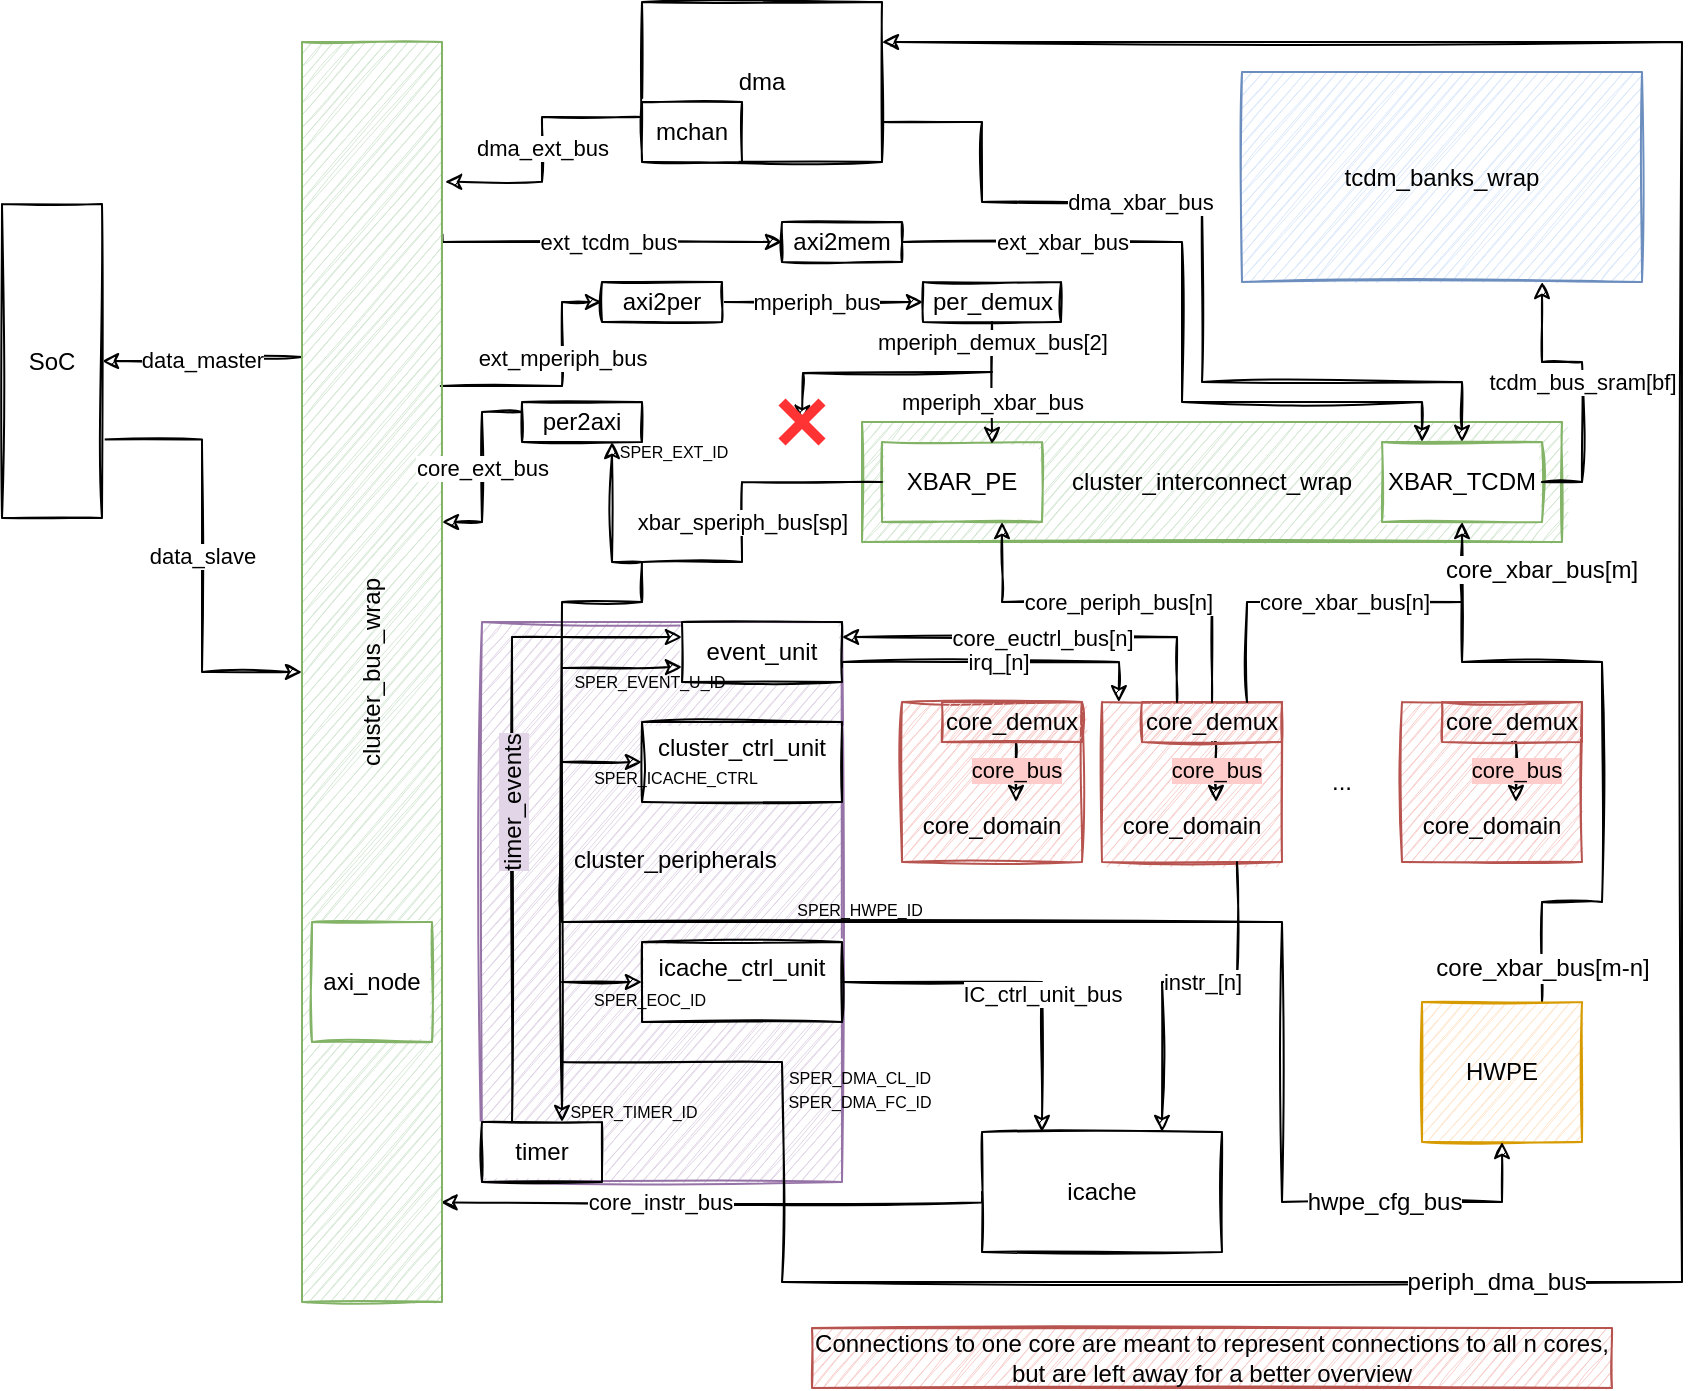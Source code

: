 <mxfile version="14.1.5" type="device"><diagram id="Hkno29k6R8388vxU7WKi" name="Page-1"><mxGraphModel dx="932" dy="666" grid="1" gridSize="10" guides="1" tooltips="1" connect="1" arrows="1" fold="1" page="1" pageScale="1" pageWidth="850" pageHeight="1100" math="0" shadow="0"><root><mxCell id="0"/><mxCell id="1" parent="0"/><mxCell id="uX0mk3UcGzaYb9XueRiR-102" value="" style="group;sketch=1;sketchStyle=rough;" parent="1" vertex="1" connectable="0"><mxGeometry x="430" y="370" width="350" height="60" as="geometry"/></mxCell><mxCell id="uX0mk3UcGzaYb9XueRiR-3" value="cluster_interconnect_wrap" style="rounded=0;whiteSpace=wrap;html=1;fillColor=#d5e8d4;strokeColor=#82b366;sketch=1;sketchStyle=rough;" parent="uX0mk3UcGzaYb9XueRiR-102" vertex="1"><mxGeometry width="350" height="60" as="geometry"/></mxCell><mxCell id="uX0mk3UcGzaYb9XueRiR-13" value="XBAR_TCDM" style="rounded=0;whiteSpace=wrap;html=1;strokeColor=#82b366;sketch=1;sketchStyle=rough;" parent="uX0mk3UcGzaYb9XueRiR-102" vertex="1"><mxGeometry x="260" y="10" width="80" height="40" as="geometry"/></mxCell><mxCell id="uX0mk3UcGzaYb9XueRiR-14" value="XBAR_PE" style="rounded=0;whiteSpace=wrap;html=1;strokeColor=#82b366;sketch=1;sketchStyle=rough;" parent="uX0mk3UcGzaYb9XueRiR-102" vertex="1"><mxGeometry x="10" y="10" width="80" height="40" as="geometry"/></mxCell><mxCell id="uX0mk3UcGzaYb9XueRiR-1" value="tcdm_banks_wrap" style="rounded=0;whiteSpace=wrap;html=1;fillColor=#dae8fc;strokeColor=#6c8ebf;sketch=1;sketchStyle=rough;" parent="1" vertex="1"><mxGeometry x="620" y="195" width="200" height="105" as="geometry"/></mxCell><mxCell id="uX0mk3UcGzaYb9XueRiR-95" value="core_xbar_bus[m-n]" style="edgeStyle=orthogonalEdgeStyle;rounded=0;orthogonalLoop=1;jettySize=auto;html=1;exitX=0.75;exitY=0;exitDx=0;exitDy=0;labelBackgroundColor=#FFFFFF;startArrow=none;startFill=0;endArrow=none;endFill=0;strokeColor=#000000;fontSize=12;sketch=1;sketchStyle=rough;" parent="1" source="uX0mk3UcGzaYb9XueRiR-4" target="uX0mk3UcGzaYb9XueRiR-103" edge="1"><mxGeometry x="-0.897" relative="1" as="geometry"><mxPoint x="730" y="460" as="targetPoint"/><Array as="points"><mxPoint x="770" y="610"/><mxPoint x="800" y="610"/><mxPoint x="800" y="490"/><mxPoint x="730" y="490"/></Array><mxPoint as="offset"/></mxGeometry></mxCell><mxCell id="uX0mk3UcGzaYb9XueRiR-4" value="HWPE" style="rounded=0;whiteSpace=wrap;html=1;fillColor=#ffe6cc;strokeColor=#d79b00;sketch=1;sketchStyle=rough;" parent="1" vertex="1"><mxGeometry x="710" y="660" width="80" height="70" as="geometry"/></mxCell><mxCell id="uX0mk3UcGzaYb9XueRiR-56" value="core_instr_bus" style="edgeStyle=orthogonalEdgeStyle;rounded=0;orthogonalLoop=1;jettySize=auto;html=1;exitX=0;exitY=0.5;exitDx=0;exitDy=0;entryX=0.99;entryY=0.921;entryDx=0;entryDy=0;entryPerimeter=0;labelBackgroundColor=#FFFFFF;startArrow=none;startFill=0;endArrow=classic;endFill=1;sketch=1;sketchStyle=rough;" parent="1" source="uX0mk3UcGzaYb9XueRiR-5" target="uX0mk3UcGzaYb9XueRiR-7" edge="1"><mxGeometry x="0.198" relative="1" as="geometry"><Array as="points"><mxPoint x="219" y="760"/></Array><mxPoint x="-1" as="offset"/></mxGeometry></mxCell><mxCell id="uX0mk3UcGzaYb9XueRiR-5" value="icache" style="rounded=0;whiteSpace=wrap;html=1;sketch=1;sketchStyle=rough;" parent="1" vertex="1"><mxGeometry x="490" y="725" width="120" height="60" as="geometry"/></mxCell><mxCell id="uX0mk3UcGzaYb9XueRiR-6" value="dma" style="rounded=0;whiteSpace=wrap;html=1;sketch=1;sketchStyle=rough;" parent="1" vertex="1"><mxGeometry x="320" y="160" width="120" height="80" as="geometry"/></mxCell><mxCell id="uX0mk3UcGzaYb9XueRiR-53" value="data_master" style="edgeStyle=orthogonalEdgeStyle;rounded=0;orthogonalLoop=1;jettySize=auto;html=1;exitX=0;exitY=0.25;exitDx=0;exitDy=0;entryX=1;entryY=0.5;entryDx=0;entryDy=0;labelBackgroundColor=#FFFFFF;startArrow=none;startFill=0;endArrow=classic;endFill=1;sketch=1;sketchStyle=rough;" parent="1" source="uX0mk3UcGzaYb9XueRiR-7" target="uX0mk3UcGzaYb9XueRiR-8" edge="1"><mxGeometry relative="1" as="geometry"/></mxCell><mxCell id="uX0mk3UcGzaYb9XueRiR-59" value="ext_tcdm_bus" style="edgeStyle=orthogonalEdgeStyle;rounded=0;orthogonalLoop=1;jettySize=auto;html=1;exitX=1.004;exitY=0.153;exitDx=0;exitDy=0;entryX=0;entryY=0.5;entryDx=0;entryDy=0;labelBackgroundColor=#FFFFFF;startArrow=none;startFill=0;endArrow=classic;endFill=1;exitPerimeter=0;sketch=1;sketchStyle=rough;" parent="1" source="uX0mk3UcGzaYb9XueRiR-7" target="uX0mk3UcGzaYb9XueRiR-58" edge="1"><mxGeometry relative="1" as="geometry"><Array as="points"><mxPoint x="220" y="280"/></Array></mxGeometry></mxCell><mxCell id="uX0mk3UcGzaYb9XueRiR-71" value="ext_mperiph_bus" style="edgeStyle=orthogonalEdgeStyle;rounded=0;orthogonalLoop=1;jettySize=auto;html=1;exitX=0.991;exitY=0.273;exitDx=0;exitDy=0;entryX=0;entryY=0.5;entryDx=0;entryDy=0;labelBackgroundColor=#FFFFFF;startArrow=none;startFill=0;endArrow=classic;endFill=1;exitPerimeter=0;sketch=1;sketchStyle=rough;" parent="1" source="uX0mk3UcGzaYb9XueRiR-7" target="uX0mk3UcGzaYb9XueRiR-67" edge="1"><mxGeometry x="0.225" relative="1" as="geometry"><Array as="points"><mxPoint x="280" y="352"/><mxPoint x="280" y="310"/></Array><mxPoint as="offset"/></mxGeometry></mxCell><mxCell id="uX0mk3UcGzaYb9XueRiR-7" value="cluster_bus_wrap" style="rounded=0;whiteSpace=wrap;html=1;horizontal=0;fillColor=#d5e8d4;strokeColor=#82b366;sketch=1;sketchStyle=rough;" parent="1" vertex="1"><mxGeometry x="150" y="180" width="70" height="630" as="geometry"/></mxCell><mxCell id="uX0mk3UcGzaYb9XueRiR-54" value="data_slave" style="edgeStyle=orthogonalEdgeStyle;rounded=0;orthogonalLoop=1;jettySize=auto;html=1;exitX=1;exitY=0.75;exitDx=0;exitDy=0;entryX=0;entryY=0.5;entryDx=0;entryDy=0;labelBackgroundColor=#FFFFFF;startArrow=none;startFill=0;endArrow=classic;endFill=1;sketch=1;sketchStyle=rough;" parent="1" source="uX0mk3UcGzaYb9XueRiR-8" target="uX0mk3UcGzaYb9XueRiR-7" edge="1"><mxGeometry relative="1" as="geometry"/></mxCell><mxCell id="uX0mk3UcGzaYb9XueRiR-8" value="SoC" style="rounded=0;whiteSpace=wrap;html=1;sketch=1;sketchStyle=rough;" parent="1" vertex="1"><mxGeometry y="261" width="50" height="157" as="geometry"/></mxCell><mxCell id="uX0mk3UcGzaYb9XueRiR-16" value="" style="group;sketch=1;sketchStyle=rough;" parent="1" vertex="1" connectable="0"><mxGeometry x="550" y="510" width="90" height="80" as="geometry"/></mxCell><mxCell id="uX0mk3UcGzaYb9XueRiR-17" value="&lt;br&gt;&lt;br&gt;&lt;br&gt;core_domain" style="rounded=0;whiteSpace=wrap;html=1;fillColor=#f8cecc;strokeColor=#b85450;sketch=1;sketchStyle=rough;" parent="uX0mk3UcGzaYb9XueRiR-16" vertex="1"><mxGeometry width="90" height="80" as="geometry"/></mxCell><mxCell id="uX0mk3UcGzaYb9XueRiR-18" value="core_bus" style="edgeStyle=orthogonalEdgeStyle;rounded=0;orthogonalLoop=1;jettySize=auto;html=1;labelBackgroundColor=#FFCCCC;entryX=0.633;entryY=0.625;entryDx=0;entryDy=0;entryPerimeter=0;exitX=0.5;exitY=1;exitDx=0;exitDy=0;sketch=1;sketchStyle=rough;" parent="uX0mk3UcGzaYb9XueRiR-16" source="uX0mk3UcGzaYb9XueRiR-19" target="uX0mk3UcGzaYb9XueRiR-17" edge="1"><mxGeometry relative="1" as="geometry"><mxPoint x="35" y="40" as="targetPoint"/><Array as="points"><mxPoint x="57" y="20"/></Array></mxGeometry></mxCell><mxCell id="uX0mk3UcGzaYb9XueRiR-19" value="core_demux" style="rounded=0;whiteSpace=wrap;html=1;fillColor=#f8cecc;strokeColor=#b85450;sketch=1;sketchStyle=rough;" parent="uX0mk3UcGzaYb9XueRiR-16" vertex="1"><mxGeometry x="20" width="70" height="20" as="geometry"/></mxCell><mxCell id="uX0mk3UcGzaYb9XueRiR-32" value="..." style="text;html=1;strokeColor=none;fillColor=none;align=center;verticalAlign=middle;whiteSpace=wrap;rounded=0;sketch=1;sketchStyle=rough;" parent="1" vertex="1"><mxGeometry x="650" y="540" width="40" height="20" as="geometry"/></mxCell><mxCell id="uX0mk3UcGzaYb9XueRiR-34" value="dma_xbar_bus" style="edgeStyle=orthogonalEdgeStyle;rounded=0;orthogonalLoop=1;jettySize=auto;html=1;entryX=0.5;entryY=0;entryDx=0;entryDy=0;labelBackgroundColor=#ffffff;exitX=1;exitY=0.75;exitDx=0;exitDy=0;sketch=1;sketchStyle=rough;" parent="1" source="uX0mk3UcGzaYb9XueRiR-6" target="uX0mk3UcGzaYb9XueRiR-13" edge="1"><mxGeometry x="-0.244" relative="1" as="geometry"><Array as="points"><mxPoint x="490" y="220"/><mxPoint x="490" y="260"/><mxPoint x="600" y="260"/><mxPoint x="600" y="350"/><mxPoint x="730" y="350"/></Array><mxPoint x="-1" as="offset"/></mxGeometry></mxCell><mxCell id="uX0mk3UcGzaYb9XueRiR-36" value="core_periph_bus[n]" style="edgeStyle=orthogonalEdgeStyle;rounded=0;orthogonalLoop=1;jettySize=auto;html=1;exitX=0.5;exitY=0;exitDx=0;exitDy=0;entryX=0.75;entryY=1;entryDx=0;entryDy=0;labelBackgroundColor=#FFFFFF;startArrow=none;startFill=0;endArrow=classic;endFill=1;sketch=1;sketchStyle=rough;" parent="1" source="uX0mk3UcGzaYb9XueRiR-19" target="uX0mk3UcGzaYb9XueRiR-14" edge="1"><mxGeometry relative="1" as="geometry"><Array as="points"><mxPoint x="605" y="460"/><mxPoint x="500" y="460"/></Array></mxGeometry></mxCell><mxCell id="uX0mk3UcGzaYb9XueRiR-37" value="&amp;nbsp; &amp;nbsp; cluster_peripherals&lt;br&gt;&lt;br&gt;&lt;br&gt;&lt;br&gt;" style="rounded=0;whiteSpace=wrap;html=1;fillColor=#e1d5e7;strokeColor=#9673a6;sketch=1;sketchStyle=rough;" parent="1" vertex="1"><mxGeometry x="240" y="470" width="180" height="280" as="geometry"/></mxCell><mxCell id="uX0mk3UcGzaYb9XueRiR-44" value="irq_[n]" style="edgeStyle=orthogonalEdgeStyle;rounded=0;orthogonalLoop=1;jettySize=auto;html=1;exitX=1;exitY=0.75;exitDx=0;exitDy=0;entryX=0.094;entryY=0.001;entryDx=0;entryDy=0;labelBackgroundColor=#FFFFFF;startArrow=none;startFill=0;endArrow=classic;endFill=1;entryPerimeter=0;sketch=1;sketchStyle=rough;" parent="1" source="uX0mk3UcGzaYb9XueRiR-39" target="uX0mk3UcGzaYb9XueRiR-17" edge="1"><mxGeometry relative="1" as="geometry"><Array as="points"><mxPoint x="420" y="490"/><mxPoint x="559" y="490"/></Array></mxGeometry></mxCell><mxCell id="uX0mk3UcGzaYb9XueRiR-39" value="event_unit" style="rounded=0;whiteSpace=wrap;html=1;sketch=1;sketchStyle=rough;" parent="1" vertex="1"><mxGeometry x="340" y="470" width="80" height="30" as="geometry"/></mxCell><mxCell id="uX0mk3UcGzaYb9XueRiR-57" value="IC_ctrl_unit_bus" style="edgeStyle=orthogonalEdgeStyle;rounded=0;orthogonalLoop=1;jettySize=auto;html=1;exitX=1;exitY=0.5;exitDx=0;exitDy=0;entryX=0.25;entryY=0;entryDx=0;entryDy=0;labelBackgroundColor=#FFFFFF;startArrow=none;startFill=0;endArrow=classic;endFill=1;sketch=1;sketchStyle=rough;" parent="1" source="uX0mk3UcGzaYb9XueRiR-40" target="uX0mk3UcGzaYb9XueRiR-5" edge="1"><mxGeometry x="0.205" relative="1" as="geometry"><mxPoint as="offset"/></mxGeometry></mxCell><mxCell id="uX0mk3UcGzaYb9XueRiR-40" value="icache_ctrl_unit&lt;br&gt;&lt;br&gt;" style="rounded=0;whiteSpace=wrap;html=1;sketch=1;sketchStyle=rough;" parent="1" vertex="1"><mxGeometry x="320" y="630" width="100" height="40" as="geometry"/></mxCell><mxCell id="uX0mk3UcGzaYb9XueRiR-98" value="timer_events" style="edgeStyle=orthogonalEdgeStyle;rounded=0;orthogonalLoop=1;jettySize=auto;html=1;exitX=0.25;exitY=0;exitDx=0;exitDy=0;entryX=0;entryY=0.25;entryDx=0;entryDy=0;labelBackgroundColor=#E1D5E7;startArrow=none;startFill=0;endArrow=classic;endFill=1;strokeColor=#000000;fontSize=12;horizontal=0;sketch=1;sketchStyle=rough;" parent="1" source="uX0mk3UcGzaYb9XueRiR-41" target="uX0mk3UcGzaYb9XueRiR-39" edge="1"><mxGeometry x="-0.026" relative="1" as="geometry"><mxPoint as="offset"/></mxGeometry></mxCell><mxCell id="uX0mk3UcGzaYb9XueRiR-41" value="timer" style="rounded=0;whiteSpace=wrap;html=1;sketch=1;sketchStyle=rough;" parent="1" vertex="1"><mxGeometry x="240" y="720" width="60" height="30" as="geometry"/></mxCell><mxCell id="uX0mk3UcGzaYb9XueRiR-42" value="cluster_ctrl_unit&lt;br&gt;&lt;br&gt;" style="rounded=0;whiteSpace=wrap;html=1;sketch=1;sketchStyle=rough;" parent="1" vertex="1"><mxGeometry x="320" y="520" width="100" height="40" as="geometry"/></mxCell><mxCell id="uX0mk3UcGzaYb9XueRiR-43" value="core_euctrl_bus[n]" style="edgeStyle=orthogonalEdgeStyle;rounded=0;orthogonalLoop=1;jettySize=auto;html=1;exitX=0.25;exitY=0;exitDx=0;exitDy=0;entryX=1;entryY=0.25;entryDx=0;entryDy=0;labelBackgroundColor=#FFFFFF;startArrow=none;startFill=0;endArrow=classic;endFill=1;sketch=1;sketchStyle=rough;" parent="1" source="uX0mk3UcGzaYb9XueRiR-19" target="uX0mk3UcGzaYb9XueRiR-39" edge="1"><mxGeometry relative="1" as="geometry"><Array as="points"><mxPoint x="587" y="477"/></Array></mxGeometry></mxCell><mxCell id="uX0mk3UcGzaYb9XueRiR-45" value="" style="group;sketch=1;sketchStyle=rough;" parent="1" vertex="1" connectable="0"><mxGeometry x="450" y="510" width="90" height="80" as="geometry"/></mxCell><mxCell id="uX0mk3UcGzaYb9XueRiR-46" value="&lt;br&gt;&lt;br&gt;&lt;br&gt;core_domain" style="rounded=0;whiteSpace=wrap;html=1;fillColor=#f8cecc;strokeColor=#b85450;sketch=1;sketchStyle=rough;" parent="uX0mk3UcGzaYb9XueRiR-45" vertex="1"><mxGeometry width="90" height="80" as="geometry"/></mxCell><mxCell id="uX0mk3UcGzaYb9XueRiR-47" value="core_bus" style="edgeStyle=orthogonalEdgeStyle;rounded=0;orthogonalLoop=1;jettySize=auto;html=1;labelBackgroundColor=#FFCCCC;entryX=0.633;entryY=0.625;entryDx=0;entryDy=0;entryPerimeter=0;exitX=0.5;exitY=1;exitDx=0;exitDy=0;sketch=1;sketchStyle=rough;" parent="uX0mk3UcGzaYb9XueRiR-45" source="uX0mk3UcGzaYb9XueRiR-48" target="uX0mk3UcGzaYb9XueRiR-46" edge="1"><mxGeometry relative="1" as="geometry"><mxPoint x="35" y="40" as="targetPoint"/><Array as="points"><mxPoint x="57" y="20"/></Array></mxGeometry></mxCell><mxCell id="uX0mk3UcGzaYb9XueRiR-48" value="core_demux" style="rounded=0;whiteSpace=wrap;html=1;fillColor=#f8cecc;strokeColor=#b85450;sketch=1;sketchStyle=rough;" parent="uX0mk3UcGzaYb9XueRiR-45" vertex="1"><mxGeometry x="20" width="70" height="20" as="geometry"/></mxCell><mxCell id="uX0mk3UcGzaYb9XueRiR-49" value="" style="group;sketch=1;sketchStyle=rough;" parent="1" vertex="1" connectable="0"><mxGeometry x="700" y="510" width="90" height="80" as="geometry"/></mxCell><mxCell id="uX0mk3UcGzaYb9XueRiR-50" value="&lt;br&gt;&lt;br&gt;&lt;br&gt;core_domain" style="rounded=0;whiteSpace=wrap;html=1;fillColor=#f8cecc;strokeColor=#b85450;sketch=1;sketchStyle=rough;" parent="uX0mk3UcGzaYb9XueRiR-49" vertex="1"><mxGeometry width="90" height="80" as="geometry"/></mxCell><mxCell id="uX0mk3UcGzaYb9XueRiR-51" value="core_bus" style="edgeStyle=orthogonalEdgeStyle;rounded=0;orthogonalLoop=1;jettySize=auto;html=1;labelBackgroundColor=#FFCCCC;entryX=0.633;entryY=0.625;entryDx=0;entryDy=0;entryPerimeter=0;exitX=0.5;exitY=1;exitDx=0;exitDy=0;sketch=1;sketchStyle=rough;" parent="uX0mk3UcGzaYb9XueRiR-49" source="uX0mk3UcGzaYb9XueRiR-52" target="uX0mk3UcGzaYb9XueRiR-50" edge="1"><mxGeometry relative="1" as="geometry"><mxPoint x="35" y="40" as="targetPoint"/><Array as="points"><mxPoint x="57" y="20"/></Array></mxGeometry></mxCell><mxCell id="uX0mk3UcGzaYb9XueRiR-52" value="core_demux" style="rounded=0;whiteSpace=wrap;html=1;fillColor=#f8cecc;strokeColor=#b85450;sketch=1;sketchStyle=rough;" parent="uX0mk3UcGzaYb9XueRiR-49" vertex="1"><mxGeometry x="20" width="70" height="20" as="geometry"/></mxCell><mxCell id="uX0mk3UcGzaYb9XueRiR-55" value="instr_[n]" style="edgeStyle=orthogonalEdgeStyle;rounded=0;orthogonalLoop=1;jettySize=auto;html=1;exitX=0.75;exitY=1;exitDx=0;exitDy=0;entryX=0.75;entryY=0;entryDx=0;entryDy=0;labelBackgroundColor=#FFFFFF;startArrow=none;startFill=0;endArrow=classic;endFill=1;sketch=1;sketchStyle=rough;" parent="1" source="uX0mk3UcGzaYb9XueRiR-17" target="uX0mk3UcGzaYb9XueRiR-5" edge="1"><mxGeometry x="-0.101" relative="1" as="geometry"><Array as="points"><mxPoint x="618" y="650"/><mxPoint x="580" y="650"/></Array><mxPoint as="offset"/></mxGeometry></mxCell><mxCell id="uX0mk3UcGzaYb9XueRiR-60" value="ext_xbar_bus" style="edgeStyle=orthogonalEdgeStyle;rounded=0;orthogonalLoop=1;jettySize=auto;html=1;exitX=1;exitY=0.5;exitDx=0;exitDy=0;entryX=0.25;entryY=0;entryDx=0;entryDy=0;labelBackgroundColor=#FFFFFF;startArrow=none;startFill=0;endArrow=classic;endFill=1;sketch=1;sketchStyle=rough;" parent="1" source="uX0mk3UcGzaYb9XueRiR-58" target="uX0mk3UcGzaYb9XueRiR-13" edge="1"><mxGeometry x="-0.556" relative="1" as="geometry"><Array as="points"><mxPoint x="590" y="280"/><mxPoint x="590" y="360"/><mxPoint x="710" y="360"/></Array><mxPoint as="offset"/></mxGeometry></mxCell><mxCell id="uX0mk3UcGzaYb9XueRiR-58" value="axi2mem" style="rounded=0;whiteSpace=wrap;html=1;sketch=1;sketchStyle=rough;" parent="1" vertex="1"><mxGeometry x="390" y="270" width="60" height="20" as="geometry"/></mxCell><mxCell id="uX0mk3UcGzaYb9XueRiR-64" value="dma_ext_bus" style="edgeStyle=orthogonalEdgeStyle;rounded=0;orthogonalLoop=1;jettySize=auto;html=1;exitX=0;exitY=0.25;exitDx=0;exitDy=0;labelBackgroundColor=#FFFFFF;startArrow=none;startFill=0;endArrow=classic;endFill=1;entryX=1.022;entryY=0.111;entryDx=0;entryDy=0;entryPerimeter=0;sketch=1;sketchStyle=rough;" parent="1" source="uX0mk3UcGzaYb9XueRiR-63" target="uX0mk3UcGzaYb9XueRiR-7" edge="1"><mxGeometry relative="1" as="geometry"><mxPoint x="290" y="170" as="targetPoint"/></mxGeometry></mxCell><mxCell id="uX0mk3UcGzaYb9XueRiR-63" value="mchan" style="rounded=0;whiteSpace=wrap;html=1;sketch=1;sketchStyle=rough;" parent="1" vertex="1"><mxGeometry x="320" y="210" width="50" height="30" as="geometry"/></mxCell><mxCell id="uX0mk3UcGzaYb9XueRiR-68" value="mperiph_demux_bus[2]" style="edgeStyle=orthogonalEdgeStyle;rounded=0;orthogonalLoop=1;jettySize=auto;html=1;exitX=0.5;exitY=1;exitDx=0;exitDy=0;labelBackgroundColor=#FFFFFF;startArrow=none;startFill=0;endArrow=classic;endFill=1;sketch=1;sketchStyle=rough;entryX=0.683;entryY=0.022;entryDx=0;entryDy=0;entryPerimeter=0;" parent="1" source="uX0mk3UcGzaYb9XueRiR-66" target="uX0mk3UcGzaYb9XueRiR-14" edge="1"><mxGeometry x="-0.675" relative="1" as="geometry"><Array as="points"><mxPoint x="495" y="381"/><mxPoint x="495" y="381"/></Array><mxPoint x="495" y="340" as="targetPoint"/><mxPoint as="offset"/></mxGeometry></mxCell><mxCell id="uX0mk3UcGzaYb9XueRiR-66" value="per_demux" style="rounded=0;whiteSpace=wrap;html=1;sketch=1;sketchStyle=rough;" parent="1" vertex="1"><mxGeometry x="460.5" y="300" width="69" height="20" as="geometry"/></mxCell><mxCell id="uX0mk3UcGzaYb9XueRiR-70" value="mperiph_bus" style="edgeStyle=orthogonalEdgeStyle;rounded=0;orthogonalLoop=1;jettySize=auto;html=1;exitX=1;exitY=0.5;exitDx=0;exitDy=0;entryX=0;entryY=0.5;entryDx=0;entryDy=0;labelBackgroundColor=#FFFFFF;startArrow=none;startFill=0;endArrow=classic;endFill=1;sketch=1;sketchStyle=rough;" parent="1" source="uX0mk3UcGzaYb9XueRiR-67" target="uX0mk3UcGzaYb9XueRiR-66" edge="1"><mxGeometry x="-0.074" relative="1" as="geometry"><mxPoint as="offset"/></mxGeometry></mxCell><mxCell id="uX0mk3UcGzaYb9XueRiR-67" value="axi2per" style="rounded=0;whiteSpace=wrap;html=1;sketch=1;sketchStyle=rough;" parent="1" vertex="1"><mxGeometry x="300" y="300" width="60" height="20" as="geometry"/></mxCell><mxCell id="uX0mk3UcGzaYb9XueRiR-75" value="core_ext_bus" style="edgeStyle=orthogonalEdgeStyle;rounded=0;orthogonalLoop=1;jettySize=auto;html=1;exitX=0;exitY=0.25;exitDx=0;exitDy=0;entryX=1;entryY=0.381;entryDx=0;entryDy=0;entryPerimeter=0;labelBackgroundColor=#FFFFFF;startArrow=none;startFill=0;endArrow=classic;endFill=1;sketch=1;sketchStyle=rough;" parent="1" source="uX0mk3UcGzaYb9XueRiR-74" target="uX0mk3UcGzaYb9XueRiR-7" edge="1"><mxGeometry relative="1" as="geometry"/></mxCell><mxCell id="uX0mk3UcGzaYb9XueRiR-74" value="per2axi" style="rounded=0;whiteSpace=wrap;html=1;sketch=1;sketchStyle=rough;" parent="1" vertex="1"><mxGeometry x="260" y="360" width="60" height="20" as="geometry"/></mxCell><mxCell id="uX0mk3UcGzaYb9XueRiR-77" value="" style="endArrow=classic;html=1;labelBackgroundColor=#FFFFFF;entryX=0.75;entryY=1;entryDx=0;entryDy=0;rounded=0;edgeStyle=orthogonalEdgeStyle;endFill=1;sketch=1;sketchStyle=rough;" parent="1" target="uX0mk3UcGzaYb9XueRiR-74" edge="1"><mxGeometry width="50" height="50" relative="1" as="geometry"><mxPoint x="320" y="440" as="sourcePoint"/><mxPoint x="230" y="400" as="targetPoint"/><Array as="points"><mxPoint x="305" y="440"/></Array></mxGeometry></mxCell><mxCell id="uX0mk3UcGzaYb9XueRiR-78" value="SPER_EXT_ID" style="text;html=1;strokeColor=none;fillColor=none;align=center;verticalAlign=middle;whiteSpace=wrap;rounded=0;fontSize=8;sketch=1;sketchStyle=rough;" parent="1" vertex="1"><mxGeometry x="306" y="375" width="60" height="20" as="geometry"/></mxCell><mxCell id="uX0mk3UcGzaYb9XueRiR-80" value="SPER_EVENT_U_ID" style="text;html=1;strokeColor=none;fillColor=none;align=center;verticalAlign=middle;whiteSpace=wrap;rounded=0;fontSize=8;sketch=1;sketchStyle=rough;" parent="1" vertex="1"><mxGeometry x="294" y="490" width="60" height="20" as="geometry"/></mxCell><mxCell id="uX0mk3UcGzaYb9XueRiR-81" value="" style="endArrow=none;html=1;labelBackgroundColor=#FFFFFF;strokeColor=#000000;fontSize=8;rounded=0;edgeStyle=orthogonalEdgeStyle;endFill=0;startArrow=classic;startFill=1;sketch=1;sketchStyle=rough;" parent="1" edge="1"><mxGeometry width="50" height="50" relative="1" as="geometry"><mxPoint x="280" y="720" as="sourcePoint"/><mxPoint x="320" y="440" as="targetPoint"/><Array as="points"><mxPoint x="280" y="460"/><mxPoint x="320" y="460"/></Array></mxGeometry></mxCell><mxCell id="uX0mk3UcGzaYb9XueRiR-82" value="" style="endArrow=none;html=1;labelBackgroundColor=#FFFFFF;strokeColor=#000000;fontSize=8;exitX=0;exitY=0.75;exitDx=0;exitDy=0;endFill=0;startArrow=classic;startFill=1;sketch=1;sketchStyle=rough;" parent="1" source="uX0mk3UcGzaYb9XueRiR-39" edge="1"><mxGeometry width="50" height="50" relative="1" as="geometry"><mxPoint x="370" y="460" as="sourcePoint"/><mxPoint x="280" y="493" as="targetPoint"/></mxGeometry></mxCell><mxCell id="uX0mk3UcGzaYb9XueRiR-83" value="" style="endArrow=none;html=1;labelBackgroundColor=#FFFFFF;strokeColor=#000000;fontSize=8;exitX=0;exitY=0.5;exitDx=0;exitDy=0;startArrow=classic;startFill=1;sketch=1;sketchStyle=rough;" parent="1" source="uX0mk3UcGzaYb9XueRiR-42" edge="1"><mxGeometry width="50" height="50" relative="1" as="geometry"><mxPoint x="320" y="530" as="sourcePoint"/><mxPoint x="280" y="540" as="targetPoint"/></mxGeometry></mxCell><mxCell id="uX0mk3UcGzaYb9XueRiR-84" value="SPER_ICACHE_CTRL" style="text;html=1;strokeColor=none;fillColor=none;align=center;verticalAlign=middle;whiteSpace=wrap;rounded=0;fontSize=8;sketch=1;sketchStyle=rough;" parent="1" vertex="1"><mxGeometry x="307" y="538" width="60" height="20" as="geometry"/></mxCell><mxCell id="uX0mk3UcGzaYb9XueRiR-85" value="SPER_TIMER_ID" style="text;html=1;strokeColor=none;fillColor=none;align=center;verticalAlign=middle;whiteSpace=wrap;rounded=0;fontSize=8;sketch=1;sketchStyle=rough;" parent="1" vertex="1"><mxGeometry x="286" y="705" width="60" height="20" as="geometry"/></mxCell><mxCell id="uX0mk3UcGzaYb9XueRiR-86" value="SPER_EOC_ID" style="text;html=1;strokeColor=none;fillColor=none;align=center;verticalAlign=middle;whiteSpace=wrap;rounded=0;fontSize=8;sketch=1;sketchStyle=rough;" parent="1" vertex="1"><mxGeometry x="294" y="649" width="60" height="20" as="geometry"/></mxCell><mxCell id="uX0mk3UcGzaYb9XueRiR-90" value="" style="endArrow=none;html=1;labelBackgroundColor=#FFFFFF;strokeColor=#000000;fontSize=8;exitX=0;exitY=0.5;exitDx=0;exitDy=0;startArrow=classic;startFill=1;sketch=1;sketchStyle=rough;" parent="1" source="uX0mk3UcGzaYb9XueRiR-40" edge="1"><mxGeometry width="50" height="50" relative="1" as="geometry"><mxPoint x="300" y="660" as="sourcePoint"/><mxPoint x="280" y="650" as="targetPoint"/></mxGeometry></mxCell><mxCell id="uX0mk3UcGzaYb9XueRiR-91" value="periph_dma_bus" style="edgeStyle=orthogonalEdgeStyle;rounded=0;orthogonalLoop=1;jettySize=auto;html=1;exitX=1;exitY=0.25;exitDx=0;exitDy=0;labelBackgroundColor=#FFFFFF;startArrow=classic;startFill=1;endArrow=none;endFill=0;strokeColor=#000000;fontSize=12;sketch=1;sketchStyle=rough;" parent="1" source="uX0mk3UcGzaYb9XueRiR-6" edge="1"><mxGeometry x="0.318" relative="1" as="geometry"><mxPoint x="280" y="690" as="targetPoint"/><Array as="points"><mxPoint x="840" y="180"/><mxPoint x="840" y="800"/><mxPoint x="390" y="800"/><mxPoint x="390" y="690"/></Array><mxPoint as="offset"/></mxGeometry></mxCell><mxCell id="uX0mk3UcGzaYb9XueRiR-92" value="SPER_DMA_FC_ID" style="text;html=1;strokeColor=none;fillColor=none;align=center;verticalAlign=middle;whiteSpace=wrap;rounded=0;fontSize=8;sketch=1;sketchStyle=rough;" parent="1" vertex="1"><mxGeometry x="399" y="700" width="60" height="20" as="geometry"/></mxCell><mxCell id="uX0mk3UcGzaYb9XueRiR-93" value="SPER_DMA_CL_ID" style="text;html=1;strokeColor=none;fillColor=none;align=center;verticalAlign=middle;whiteSpace=wrap;rounded=0;fontSize=8;sketch=1;sketchStyle=rough;" parent="1" vertex="1"><mxGeometry x="399" y="688" width="60" height="20" as="geometry"/></mxCell><mxCell id="uX0mk3UcGzaYb9XueRiR-96" value="hwpe_cfg_bus" style="edgeStyle=orthogonalEdgeStyle;rounded=0;orthogonalLoop=1;jettySize=auto;html=1;exitX=0.5;exitY=1;exitDx=0;exitDy=0;labelBackgroundColor=#FFFFFF;startArrow=classic;startFill=1;endArrow=none;endFill=0;strokeColor=#000000;fontSize=12;sketch=1;sketchStyle=rough;" parent="1" source="uX0mk3UcGzaYb9XueRiR-4" edge="1"><mxGeometry x="-0.735" relative="1" as="geometry"><mxPoint x="280" y="580" as="targetPoint"/><Array as="points"><mxPoint x="750" y="760"/><mxPoint x="640" y="760"/><mxPoint x="640" y="620"/><mxPoint x="280" y="620"/></Array><mxPoint x="1" as="offset"/></mxGeometry></mxCell><mxCell id="uX0mk3UcGzaYb9XueRiR-97" value="SPER_HWPE_ID" style="text;html=1;strokeColor=none;fillColor=none;align=center;verticalAlign=middle;whiteSpace=wrap;rounded=0;fontSize=8;sketch=1;sketchStyle=rough;" parent="1" vertex="1"><mxGeometry x="399" y="604" width="60" height="20" as="geometry"/></mxCell><mxCell id="uX0mk3UcGzaYb9XueRiR-99" value="axi_node" style="rounded=0;whiteSpace=wrap;html=1;fontSize=12;strokeColor=#82b366;sketch=1;sketchStyle=rough;" parent="1" vertex="1"><mxGeometry x="155" y="620" width="60" height="60" as="geometry"/></mxCell><mxCell id="uX0mk3UcGzaYb9XueRiR-65" value="xbar_speriph_bus[sp]" style="edgeStyle=orthogonalEdgeStyle;rounded=0;orthogonalLoop=1;jettySize=auto;html=1;exitX=0;exitY=0.5;exitDx=0;exitDy=0;labelBackgroundColor=#FFFFFF;startArrow=none;startFill=0;endArrow=none;endFill=0;sketch=1;sketchStyle=rough;" parent="1" source="uX0mk3UcGzaYb9XueRiR-14" edge="1"><mxGeometry x="0.125" relative="1" as="geometry"><mxPoint x="320" y="440" as="targetPoint"/><Array as="points"><mxPoint x="370" y="400"/><mxPoint x="370" y="440"/></Array><mxPoint as="offset"/></mxGeometry></mxCell><mxCell id="uX0mk3UcGzaYb9XueRiR-35" value="tcdm_bus_sram[bf]" style="edgeStyle=orthogonalEdgeStyle;rounded=0;orthogonalLoop=1;jettySize=auto;html=1;entryX=0.75;entryY=1;entryDx=0;entryDy=0;labelBackgroundColor=#ffffff;exitX=1;exitY=0.5;exitDx=0;exitDy=0;sketch=1;sketchStyle=rough;" parent="1" source="uX0mk3UcGzaYb9XueRiR-13" target="uX0mk3UcGzaYb9XueRiR-1" edge="1"><mxGeometry relative="1" as="geometry"><mxPoint x="800" y="390" as="sourcePoint"/></mxGeometry></mxCell><mxCell id="uX0mk3UcGzaYb9XueRiR-33" value="core_xbar_bus[n]" style="edgeStyle=orthogonalEdgeStyle;rounded=0;orthogonalLoop=1;jettySize=auto;html=1;exitX=0.5;exitY=1;exitDx=0;exitDy=0;labelBackgroundColor=#ffffff;entryX=0.75;entryY=0;entryDx=0;entryDy=0;startArrow=classic;startFill=1;endArrow=none;endFill=0;sketch=1;sketchStyle=rough;" parent="1" source="uX0mk3UcGzaYb9XueRiR-13" target="uX0mk3UcGzaYb9XueRiR-19" edge="1"><mxGeometry relative="1" as="geometry"><mxPoint x="700" y="500" as="targetPoint"/><Array as="points"><mxPoint x="730" y="460"/><mxPoint x="623" y="460"/></Array></mxGeometry></mxCell><mxCell id="uX0mk3UcGzaYb9XueRiR-103" value="&lt;span style=&quot;background-color: rgb(255 , 255 , 255)&quot;&gt;core_xbar_bus[m]&lt;/span&gt;" style="text;html=1;strokeColor=none;fillColor=none;align=center;verticalAlign=middle;whiteSpace=wrap;rounded=0;sketch=1;sketchStyle=rough;" parent="1" vertex="1"><mxGeometry x="750" y="434.0" width="40" height="20" as="geometry"/></mxCell><mxCell id="uX0mk3UcGzaYb9XueRiR-104" value="Connections to one core are meant to represent connections to all n cores, but are left away for a better overview" style="text;html=1;strokeColor=#b85450;fillColor=#f8cecc;align=center;verticalAlign=middle;whiteSpace=wrap;rounded=0;fontSize=12;sketch=1;sketchStyle=rough;" parent="1" vertex="1"><mxGeometry x="405" y="823" width="400" height="30" as="geometry"/></mxCell><mxCell id="vZhNhxgXbtj6JwLhGMWF-1" value="&lt;font style=&quot;font-size: 11px&quot;&gt;mperiph_xbar_bus&lt;/font&gt;" style="text;html=1;align=center;verticalAlign=middle;resizable=0;points=[];autosize=1;labelBackgroundColor=#ffffff;" parent="1" vertex="1"><mxGeometry x="440" y="350" width="110" height="20" as="geometry"/></mxCell><mxCell id="vZhNhxgXbtj6JwLhGMWF-2" value="" style="endArrow=classic;html=1;rounded=0;sketch=1;bendable=1;endFill=1;edgeStyle=orthogonalEdgeStyle;" parent="1" edge="1"><mxGeometry width="50" height="50" relative="1" as="geometry"><mxPoint x="495" y="345" as="sourcePoint"/><mxPoint x="400" y="370" as="targetPoint"/></mxGeometry></mxCell><mxCell id="vZhNhxgXbtj6JwLhGMWF-3" value="" style="endArrow=none;html=1;strokeWidth=5;strokeColor=#FF3333;" parent="1" edge="1"><mxGeometry width="50" height="50" relative="1" as="geometry"><mxPoint x="390" y="380" as="sourcePoint"/><mxPoint x="410" y="360" as="targetPoint"/></mxGeometry></mxCell><mxCell id="vZhNhxgXbtj6JwLhGMWF-4" value="" style="endArrow=none;html=1;strokeWidth=5;strokeColor=#FF3333;" parent="1" edge="1"><mxGeometry width="50" height="50" relative="1" as="geometry"><mxPoint x="410" y="380" as="sourcePoint"/><mxPoint x="390" y="360" as="targetPoint"/></mxGeometry></mxCell></root></mxGraphModel></diagram></mxfile>